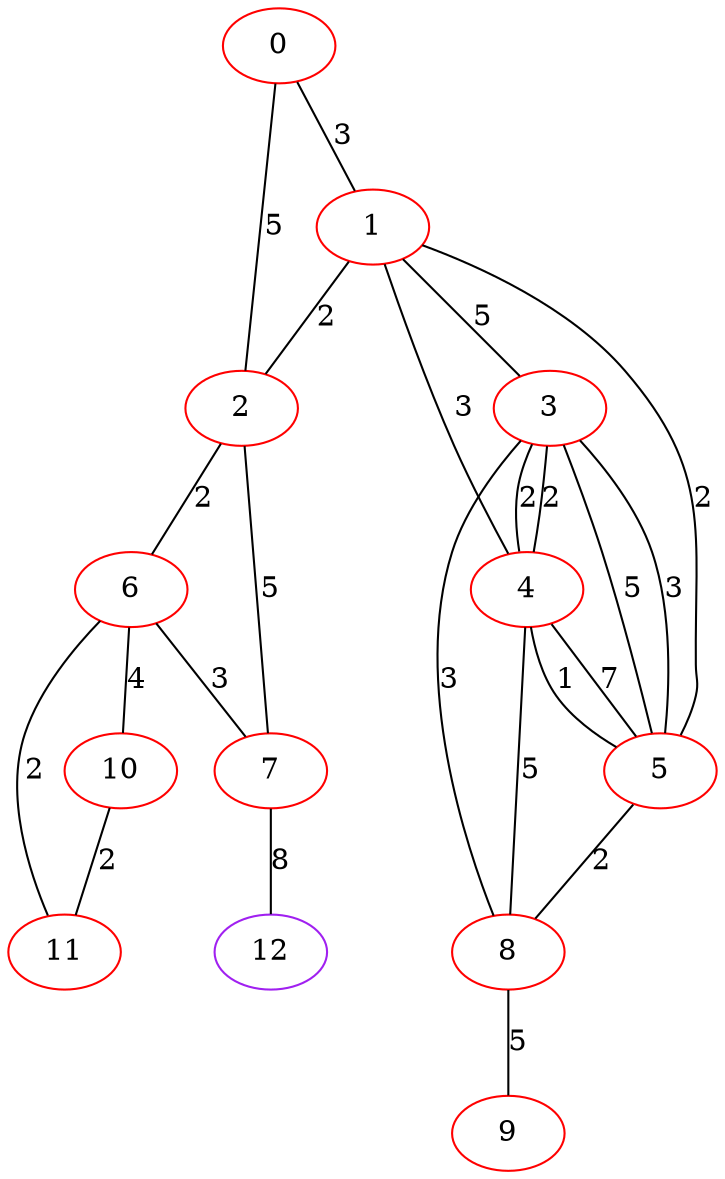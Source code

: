graph "" {
0 [color=red, weight=1];
1 [color=red, weight=1];
2 [color=red, weight=1];
3 [color=red, weight=1];
4 [color=red, weight=1];
5 [color=red, weight=1];
6 [color=red, weight=1];
7 [color=red, weight=1];
8 [color=red, weight=1];
9 [color=red, weight=1];
10 [color=red, weight=1];
11 [color=red, weight=1];
12 [color=purple, weight=4];
0 -- 1  [key=0, label=3];
0 -- 2  [key=0, label=5];
1 -- 2  [key=0, label=2];
1 -- 3  [key=0, label=5];
1 -- 4  [key=0, label=3];
1 -- 5  [key=0, label=2];
2 -- 6  [key=0, label=2];
2 -- 7  [key=0, label=5];
3 -- 8  [key=0, label=3];
3 -- 4  [key=0, label=2];
3 -- 4  [key=1, label=2];
3 -- 5  [key=0, label=5];
3 -- 5  [key=1, label=3];
4 -- 8  [key=0, label=5];
4 -- 5  [key=0, label=7];
4 -- 5  [key=1, label=1];
5 -- 8  [key=0, label=2];
6 -- 10  [key=0, label=4];
6 -- 11  [key=0, label=2];
6 -- 7  [key=0, label=3];
7 -- 12  [key=0, label=8];
8 -- 9  [key=0, label=5];
10 -- 11  [key=0, label=2];
}

